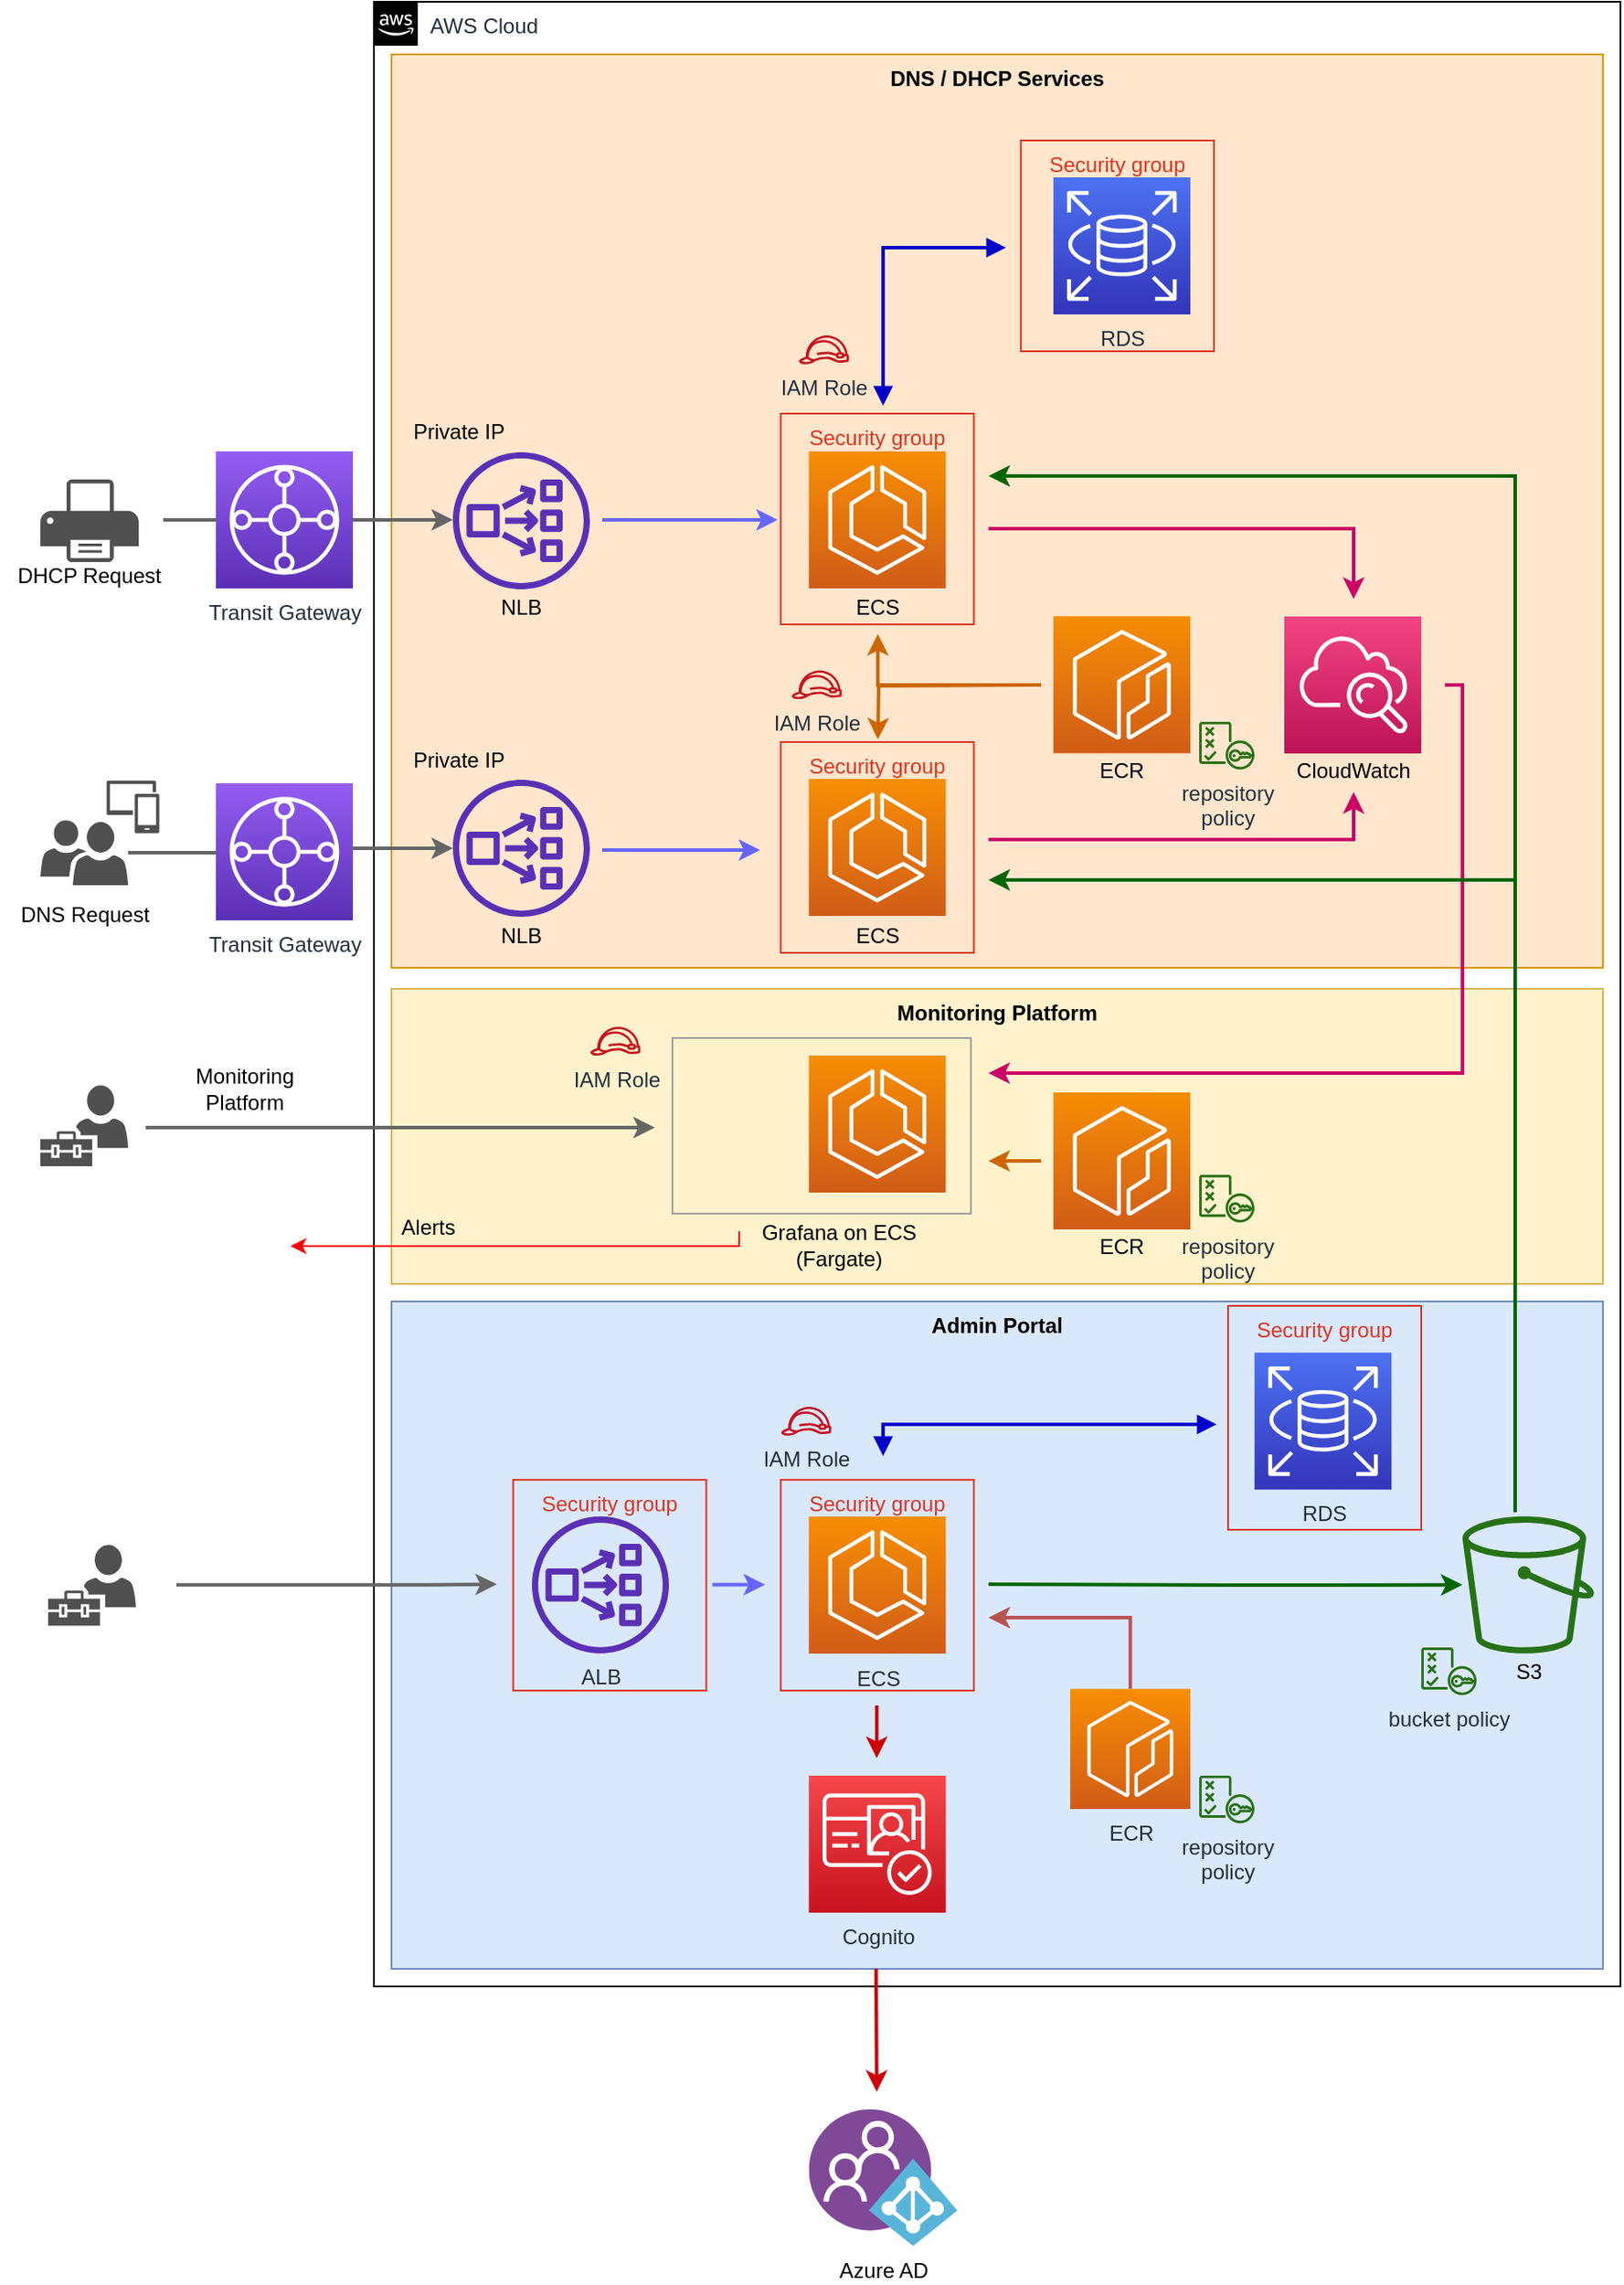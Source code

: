 <mxfile version="13.6.4" type="google"><diagram id="9MO6uvC0R2wSckzGNIwa" name="Page-1"><mxGraphModel dx="3610" dy="2006" grid="1" gridSize="10" guides="1" tooltips="1" connect="1" arrows="1" fold="1" page="0" pageScale="1" pageWidth="827" pageHeight="1169" math="0" shadow="0"><root><mxCell id="0"/><mxCell id="1" parent="0"/><mxCell id="NAixXiFrhquAeeg1MCdx-25" value="Security group" style="fillColor=none;strokeColor=#DD3522;verticalAlign=top;fontStyle=0;fontColor=#DD3522;" vertex="1" parent="1"><mxGeometry x="158.43" y="598.18" width="110" height="120" as="geometry"/></mxCell><mxCell id="9-9kvyiUO59uA4K4BosA-84" value="AWS Cloud" style="points=[[0,0],[0.25,0],[0.5,0],[0.75,0],[1,0],[1,0.25],[1,0.5],[1,0.75],[1,1],[0.75,1],[0.5,1],[0.25,1],[0,1],[0,0.75],[0,0.5],[0,0.25]];outlineConnect=0;gradientColor=none;html=1;whiteSpace=wrap;fontSize=12;fontStyle=0;shape=mxgraph.aws4.group;grIcon=mxgraph.aws4.group_aws_cloud_alt;strokeColor=#000000;fillColor=none;verticalAlign=top;align=left;spacingLeft=30;fontColor=#232F3E;dashed=0;" parent="1" vertex="1"><mxGeometry x="-320" y="-150" width="710" height="1130" as="geometry"/></mxCell><mxCell id="9-9kvyiUO59uA4K4BosA-189" value="Admin Portal" style="fillColor=#dae8fc;strokeColor=#6c8ebf;dashed=0;verticalAlign=top;fontStyle=1;" parent="1" vertex="1"><mxGeometry x="-310" y="590" width="690" height="380" as="geometry"/></mxCell><mxCell id="9-9kvyiUO59uA4K4BosA-188" value="Monitoring Platform" style="fillColor=#fff2cc;strokeColor=#d6b656;dashed=0;verticalAlign=top;fontStyle=1;" parent="1" vertex="1"><mxGeometry x="-310" y="412" width="690" height="168" as="geometry"/></mxCell><mxCell id="9-9kvyiUO59uA4K4BosA-187" value="DNS / DHCP Services" style="fillColor=#ffe6cc;strokeColor=#d79b00;dashed=0;verticalAlign=top;fontStyle=1;" parent="1" vertex="1"><mxGeometry x="-310" y="-120" width="690" height="520" as="geometry"/></mxCell><mxCell id="9-9kvyiUO59uA4K4BosA-138" style="edgeStyle=orthogonalEdgeStyle;rounded=0;orthogonalLoop=1;jettySize=auto;html=1;strokeColor=#666666;strokeWidth=2;" parent="1" source="AiLHbRzSf-J2AkT8xo80-5" edge="1" target="9-9kvyiUO59uA4K4BosA-106"><mxGeometry relative="1" as="geometry"><mxPoint x="-370" y="334" as="targetPoint"/></mxGeometry></mxCell><mxCell id="AiLHbRzSf-J2AkT8xo80-5" value="" style="pointerEvents=1;shadow=0;dashed=0;html=1;strokeColor=none;labelPosition=center;verticalLabelPosition=bottom;verticalAlign=top;align=center;fillColor=#505050;shape=mxgraph.mscae.intune.user_group" parent="1" vertex="1"><mxGeometry x="-510" y="316" width="50" height="37" as="geometry"/></mxCell><mxCell id="AiLHbRzSf-J2AkT8xo80-6" value="" style="pointerEvents=1;shadow=0;dashed=0;html=1;strokeColor=none;labelPosition=center;verticalLabelPosition=bottom;verticalAlign=top;align=center;fillColor=#505050;shape=mxgraph.mscae.intune.user_management" parent="1" vertex="1"><mxGeometry x="-505.59" y="728.57" width="50" height="46" as="geometry"/></mxCell><mxCell id="AiLHbRzSf-J2AkT8xo80-9" value="Grafana on ECS (Fargate)" style="text;html=1;strokeColor=none;fillColor=none;align=center;verticalAlign=middle;whiteSpace=wrap;rounded=0;" parent="1" vertex="1"><mxGeometry x="-110" y="549" width="110" height="18" as="geometry"/></mxCell><mxCell id="AiLHbRzSf-J2AkT8xo80-28" value="" style="pointerEvents=1;shadow=0;dashed=0;html=1;strokeColor=none;labelPosition=center;verticalLabelPosition=bottom;verticalAlign=top;align=center;fillColor=#505050;shape=mxgraph.mscae.intune.device_group" parent="1" vertex="1"><mxGeometry x="-472.25" y="293.5" width="30" height="29.88" as="geometry"/></mxCell><mxCell id="AiLHbRzSf-J2AkT8xo80-29" value="DNS Request" style="text;html=1;strokeColor=none;fillColor=none;align=center;verticalAlign=middle;whiteSpace=wrap;rounded=0;" parent="1" vertex="1"><mxGeometry x="-523.25" y="360" width="76.5" height="20" as="geometry"/></mxCell><mxCell id="AiLHbRzSf-J2AkT8xo80-38" value="S3" style="text;html=1;strokeColor=none;fillColor=none;align=center;verticalAlign=middle;whiteSpace=wrap;rounded=0;" parent="1" vertex="1"><mxGeometry x="317.5" y="790.57" width="40" height="20" as="geometry"/></mxCell><mxCell id="9-9kvyiUO59uA4K4BosA-87" style="edgeStyle=orthogonalEdgeStyle;rounded=0;orthogonalLoop=1;jettySize=auto;html=1;entryX=1;entryY=0.5;entryDx=0;entryDy=0;strokeColor=#FF0000;" parent="1" edge="1"><mxGeometry relative="1" as="geometry"><mxPoint x="-112" y="550" as="sourcePoint"/><mxPoint x="-367.59" y="558.5" as="targetPoint"/><Array as="points"><mxPoint x="-112" y="559"/></Array></mxGeometry></mxCell><mxCell id="Zwe5Y7tv6AMG9vgAHVcf-47" value="DHCP Request" style="text;html=1;strokeColor=none;fillColor=none;align=center;verticalAlign=middle;whiteSpace=wrap;rounded=0;" parent="1" vertex="1"><mxGeometry x="-532.12" y="150" width="100.25" height="54.5" as="geometry"/></mxCell><mxCell id="Zwe5Y7tv6AMG9vgAHVcf-50" value="" style="pointerEvents=1;shadow=0;dashed=0;html=1;strokeColor=none;fillColor=#505050;labelPosition=center;verticalLabelPosition=bottom;verticalAlign=top;outlineConnect=0;align=center;shape=mxgraph.office.devices.printer;" parent="1" vertex="1"><mxGeometry x="-510" y="122" width="56" height="47" as="geometry"/></mxCell><mxCell id="9-9kvyiUO59uA4K4BosA-1" style="edgeStyle=orthogonalEdgeStyle;rounded=0;orthogonalLoop=1;jettySize=auto;html=1;strokeColor=#666666;strokeWidth=2;" parent="1" edge="1" target="9-9kvyiUO59uA4K4BosA-105"><mxGeometry relative="1" as="geometry"><mxPoint x="-370" y="145" as="targetPoint"/><mxPoint x="-440" y="145" as="sourcePoint"/></mxGeometry></mxCell><mxCell id="9-9kvyiUO59uA4K4BosA-205" style="edgeStyle=orthogonalEdgeStyle;rounded=0;orthogonalLoop=1;jettySize=auto;html=1;strokeColor=#666666;strokeWidth=2;" parent="1" edge="1"><mxGeometry relative="1" as="geometry"><mxPoint x="-450" y="491" as="sourcePoint"/><mxPoint x="-160" y="491" as="targetPoint"/></mxGeometry></mxCell><mxCell id="9-9kvyiUO59uA4K4BosA-31" value="" style="pointerEvents=1;shadow=0;dashed=0;html=1;strokeColor=none;labelPosition=center;verticalLabelPosition=bottom;verticalAlign=top;align=center;fillColor=#505050;shape=mxgraph.mscae.intune.user_management" parent="1" vertex="1"><mxGeometry x="-510" y="467" width="50" height="46" as="geometry"/></mxCell><mxCell id="9-9kvyiUO59uA4K4BosA-35" value="Monitoring Platform" style="text;html=1;strokeColor=none;fillColor=none;align=center;verticalAlign=middle;whiteSpace=wrap;rounded=0;" parent="1" vertex="1"><mxGeometry x="-431.87" y="459" width="77" height="20" as="geometry"/></mxCell><mxCell id="9-9kvyiUO59uA4K4BosA-59" value="CloudWatch" style="text;html=1;strokeColor=none;fillColor=none;align=center;verticalAlign=middle;whiteSpace=wrap;rounded=0;" parent="1" vertex="1"><mxGeometry x="217.5" y="278" width="40" height="20" as="geometry"/></mxCell><mxCell id="9-9kvyiUO59uA4K4BosA-70" value="" style="shape=image;html=1;verticalAlign=top;verticalLabelPosition=bottom;labelBackgroundColor=#ffffff;imageAspect=0;aspect=fixed;image=https://cdn3.iconfinder.com/data/icons/social-network-30/512/social-08-128.png" parent="1" vertex="1"><mxGeometry x="-424" y="537" width="48" height="48" as="geometry"/></mxCell><mxCell id="9-9kvyiUO59uA4K4BosA-74" value="Alerts" style="text;html=1;strokeColor=none;fillColor=none;align=center;verticalAlign=middle;whiteSpace=wrap;rounded=0;" parent="1" vertex="1"><mxGeometry x="-309.18" y="537.5" width="40" height="20" as="geometry"/></mxCell><mxCell id="9-9kvyiUO59uA4K4BosA-134" style="edgeStyle=orthogonalEdgeStyle;rounded=0;orthogonalLoop=1;jettySize=auto;html=1;strokeColor=#6666FF;strokeWidth=2;" parent="1" edge="1"><mxGeometry relative="1" as="geometry"><mxPoint x="-190" y="145" as="sourcePoint"/><mxPoint x="-90" y="145" as="targetPoint"/></mxGeometry></mxCell><mxCell id="9-9kvyiUO59uA4K4BosA-105" value="" style="outlineConnect=0;fontColor=#232F3E;gradientColor=none;fillColor=#5A30B5;strokeColor=none;dashed=0;verticalLabelPosition=bottom;verticalAlign=top;align=center;html=1;fontSize=12;fontStyle=1;aspect=fixed;pointerEvents=1;shape=mxgraph.aws4.network_load_balancer;" parent="1" vertex="1"><mxGeometry x="-275" y="106.5" width="78" height="78" as="geometry"/></mxCell><mxCell id="9-9kvyiUO59uA4K4BosA-135" style="edgeStyle=orthogonalEdgeStyle;rounded=0;orthogonalLoop=1;jettySize=auto;html=1;strokeColor=#6666FF;strokeWidth=2;" parent="1" edge="1"><mxGeometry relative="1" as="geometry"><mxPoint x="-190" y="333" as="sourcePoint"/><mxPoint x="-100" y="333" as="targetPoint"/></mxGeometry></mxCell><mxCell id="9-9kvyiUO59uA4K4BosA-106" value="" style="outlineConnect=0;fontColor=#232F3E;gradientColor=none;fillColor=#5A30B5;strokeColor=none;dashed=0;verticalLabelPosition=bottom;verticalAlign=top;align=center;html=1;fontSize=12;fontStyle=0;aspect=fixed;pointerEvents=1;shape=mxgraph.aws4.network_load_balancer;" parent="1" vertex="1"><mxGeometry x="-275" y="293" width="78" height="78" as="geometry"/></mxCell><mxCell id="9-9kvyiUO59uA4K4BosA-129" style="edgeStyle=orthogonalEdgeStyle;rounded=0;orthogonalLoop=1;jettySize=auto;html=1;strokeColor=#CC0066;strokeWidth=2;" parent="1" edge="1"><mxGeometry relative="1" as="geometry"><mxPoint x="30" y="150" as="sourcePoint"/><mxPoint x="238" y="190" as="targetPoint"/><Array as="points"><mxPoint x="238" y="150"/></Array></mxGeometry></mxCell><mxCell id="9-9kvyiUO59uA4K4BosA-107" value="" style="outlineConnect=0;fontColor=#232F3E;gradientColor=#F78E04;gradientDirection=north;fillColor=#D05C17;strokeColor=#ffffff;dashed=0;verticalLabelPosition=bottom;verticalAlign=top;align=center;html=1;fontSize=12;fontStyle=0;aspect=fixed;shape=mxgraph.aws4.resourceIcon;resIcon=mxgraph.aws4.ecs;" parent="1" vertex="1"><mxGeometry x="-72.3" y="106" width="78" height="78" as="geometry"/></mxCell><mxCell id="9-9kvyiUO59uA4K4BosA-130" style="edgeStyle=orthogonalEdgeStyle;rounded=0;orthogonalLoop=1;jettySize=auto;html=1;strokeColor=#CC0066;strokeWidth=2;" parent="1" edge="1"><mxGeometry relative="1" as="geometry"><mxPoint x="30" y="327" as="sourcePoint"/><mxPoint x="238" y="300" as="targetPoint"/><Array as="points"><mxPoint x="238" y="327"/></Array></mxGeometry></mxCell><mxCell id="9-9kvyiUO59uA4K4BosA-109" value="" style="outlineConnect=0;fontColor=#232F3E;gradientColor=#F78E04;gradientDirection=north;fillColor=#D05C17;strokeColor=#ffffff;dashed=0;verticalLabelPosition=bottom;verticalAlign=top;align=center;html=1;fontSize=12;fontStyle=0;aspect=fixed;shape=mxgraph.aws4.resourceIcon;resIcon=mxgraph.aws4.ecs;" parent="1" vertex="1"><mxGeometry x="-72.3" y="292.5" width="78" height="78" as="geometry"/></mxCell><mxCell id="9-9kvyiUO59uA4K4BosA-115" style="edgeStyle=orthogonalEdgeStyle;rounded=0;orthogonalLoop=1;jettySize=auto;html=1;strokeColor=#CC6600;strokeWidth=2;" parent="1" edge="1"><mxGeometry relative="1" as="geometry"><mxPoint x="60" y="239" as="sourcePoint"/><mxPoint x="-33" y="210" as="targetPoint"/><Array as="points"><mxPoint x="-33" y="239"/></Array></mxGeometry></mxCell><mxCell id="9-9kvyiUO59uA4K4BosA-127" style="edgeStyle=orthogonalEdgeStyle;rounded=0;orthogonalLoop=1;jettySize=auto;html=1;strokeColor=#CC6600;strokeWidth=2;" parent="1" edge="1"><mxGeometry relative="1" as="geometry"><mxPoint x="50" y="239" as="sourcePoint"/><mxPoint x="-33" y="270" as="targetPoint"/></mxGeometry></mxCell><mxCell id="9-9kvyiUO59uA4K4BosA-113" value="" style="outlineConnect=0;fontColor=#232F3E;gradientColor=#F78E04;gradientDirection=north;fillColor=#D05C17;strokeColor=#ffffff;dashed=0;verticalLabelPosition=bottom;verticalAlign=top;align=center;html=1;fontSize=12;fontStyle=0;aspect=fixed;shape=mxgraph.aws4.resourceIcon;resIcon=mxgraph.aws4.ecr;" parent="1" vertex="1"><mxGeometry x="67" y="199.88" width="78" height="78" as="geometry"/></mxCell><mxCell id="9-9kvyiUO59uA4K4BosA-192" style="edgeStyle=orthogonalEdgeStyle;rounded=0;orthogonalLoop=1;jettySize=auto;html=1;strokeColor=#CC0066;strokeWidth=2;" parent="1" edge="1"><mxGeometry relative="1" as="geometry"><mxPoint x="290" y="239" as="sourcePoint"/><mxPoint x="30" y="460" as="targetPoint"/><Array as="points"><mxPoint x="300" y="239"/><mxPoint x="300" y="460"/></Array></mxGeometry></mxCell><mxCell id="9-9kvyiUO59uA4K4BosA-122" value="" style="outlineConnect=0;fontColor=#232F3E;gradientColor=#F34482;gradientDirection=north;fillColor=#BC1356;strokeColor=#ffffff;dashed=0;verticalLabelPosition=bottom;verticalAlign=top;align=center;html=1;fontSize=12;fontStyle=0;aspect=fixed;shape=mxgraph.aws4.resourceIcon;resIcon=mxgraph.aws4.cloudwatch;" parent="1" vertex="1"><mxGeometry x="198.5" y="200" width="78" height="78" as="geometry"/></mxCell><mxCell id="9-9kvyiUO59uA4K4BosA-176" style="edgeStyle=orthogonalEdgeStyle;rounded=0;orthogonalLoop=1;jettySize=auto;html=1;strokeColor=#006600;strokeWidth=2;" parent="1" edge="1"><mxGeometry relative="1" as="geometry"><mxPoint x="330" y="590" as="sourcePoint"/><mxPoint x="30" y="350" as="targetPoint"/><Array as="points"><mxPoint x="330" y="350"/></Array></mxGeometry></mxCell><mxCell id="9-9kvyiUO59uA4K4BosA-178" style="edgeStyle=orthogonalEdgeStyle;rounded=0;orthogonalLoop=1;jettySize=auto;html=1;strokeColor=#006600;strokeWidth=2;" parent="1" edge="1"><mxGeometry relative="1" as="geometry"><mxPoint x="330" y="710" as="sourcePoint"/><mxPoint x="30" y="120" as="targetPoint"/><Array as="points"><mxPoint x="330" y="120"/></Array></mxGeometry></mxCell><mxCell id="9-9kvyiUO59uA4K4BosA-141" value="" style="outlineConnect=0;fontColor=#232F3E;gradientColor=none;fillColor=#277116;strokeColor=none;dashed=0;verticalLabelPosition=bottom;verticalAlign=top;align=center;html=1;fontSize=12;fontStyle=0;aspect=fixed;pointerEvents=1;shape=mxgraph.aws4.bucket;" parent="1" vertex="1"><mxGeometry x="300" y="712.43" width="75" height="78" as="geometry"/></mxCell><mxCell id="9-9kvyiUO59uA4K4BosA-149" value="RDS" style="outlineConnect=0;fontColor=#232F3E;gradientColor=#4D72F3;gradientDirection=north;fillColor=#3334B9;strokeColor=#ffffff;dashed=0;verticalLabelPosition=bottom;verticalAlign=top;align=center;html=1;fontSize=12;fontStyle=0;aspect=fixed;shape=mxgraph.aws4.resourceIcon;resIcon=mxgraph.aws4.rds;" parent="1" vertex="1"><mxGeometry x="181.57" y="619.18" width="78" height="78" as="geometry"/></mxCell><mxCell id="9-9kvyiUO59uA4K4BosA-152" value="Private IP" style="text;html=1;strokeColor=none;fillColor=none;align=center;verticalAlign=middle;whiteSpace=wrap;rounded=0;" parent="1" vertex="1"><mxGeometry x="-301.71" y="271.5" width="61" height="20" as="geometry"/></mxCell><mxCell id="9-9kvyiUO59uA4K4BosA-157" value="ECR" style="text;html=1;strokeColor=none;fillColor=none;align=center;verticalAlign=middle;whiteSpace=wrap;rounded=0;" parent="1" vertex="1"><mxGeometry x="86" y="278" width="40" height="20" as="geometry"/></mxCell><mxCell id="9-9kvyiUO59uA4K4BosA-158" value="ECS" style="text;html=1;strokeColor=none;fillColor=none;align=center;verticalAlign=middle;whiteSpace=wrap;rounded=0;" parent="1" vertex="1"><mxGeometry x="-53.3" y="184.5" width="40" height="20" as="geometry"/></mxCell><mxCell id="9-9kvyiUO59uA4K4BosA-159" value="ECS" style="text;html=1;strokeColor=none;fillColor=none;align=center;verticalAlign=middle;whiteSpace=wrap;rounded=0;" parent="1" vertex="1"><mxGeometry x="-53.3" y="371.5" width="40" height="20" as="geometry"/></mxCell><mxCell id="9-9kvyiUO59uA4K4BosA-160" value="NLB" style="text;html=1;strokeColor=none;fillColor=none;align=center;verticalAlign=middle;whiteSpace=wrap;rounded=0;" parent="1" vertex="1"><mxGeometry x="-256" y="184.5" width="40" height="20" as="geometry"/></mxCell><mxCell id="9-9kvyiUO59uA4K4BosA-163" value="NLB" style="text;html=1;strokeColor=none;fillColor=none;align=center;verticalAlign=middle;whiteSpace=wrap;rounded=0;" parent="1" vertex="1"><mxGeometry x="-256" y="371.5" width="40" height="20" as="geometry"/></mxCell><mxCell id="Zwe5Y7tv6AMG9vgAHVcf-19" value="Azure AD" style="aspect=fixed;html=1;points=[];align=center;image;fontSize=12;image=img/lib/mscae/Azure_AD_B2C.svg;" parent="1" vertex="1"><mxGeometry x="-72.3" y="1050" width="84.58" height="77.81" as="geometry"/></mxCell><mxCell id="9-9kvyiUO59uA4K4BosA-220" style="edgeStyle=orthogonalEdgeStyle;rounded=0;orthogonalLoop=1;jettySize=auto;html=1;strokeColor=#006600;strokeWidth=2;" parent="1" target="9-9kvyiUO59uA4K4BosA-141" edge="1"><mxGeometry relative="1" as="geometry"><mxPoint x="30" y="751" as="sourcePoint"/></mxGeometry></mxCell><mxCell id="9-9kvyiUO59uA4K4BosA-200" value="" style="outlineConnect=0;fontColor=#232F3E;gradientColor=#F78E04;gradientDirection=north;fillColor=#D05C17;strokeColor=#ffffff;dashed=0;verticalLabelPosition=bottom;verticalAlign=top;align=center;html=1;fontSize=12;fontStyle=0;aspect=fixed;shape=mxgraph.aws4.resourceIcon;resIcon=mxgraph.aws4.ecs;" parent="1" vertex="1"><mxGeometry x="-72.3" y="450" width="78" height="78" as="geometry"/></mxCell><mxCell id="9-9kvyiUO59uA4K4BosA-202" style="edgeStyle=orthogonalEdgeStyle;rounded=0;orthogonalLoop=1;jettySize=auto;html=1;strokeColor=#CC6600;strokeWidth=2;" parent="1" edge="1"><mxGeometry relative="1" as="geometry"><mxPoint x="60" y="510" as="sourcePoint"/><mxPoint x="30" y="510" as="targetPoint"/></mxGeometry></mxCell><mxCell id="9-9kvyiUO59uA4K4BosA-201" value="" style="outlineConnect=0;fontColor=#232F3E;gradientColor=#F78E04;gradientDirection=north;fillColor=#D05C17;strokeColor=#ffffff;dashed=0;verticalLabelPosition=bottom;verticalAlign=top;align=center;html=1;fontSize=12;fontStyle=0;aspect=fixed;shape=mxgraph.aws4.resourceIcon;resIcon=mxgraph.aws4.ecr;" parent="1" vertex="1"><mxGeometry x="67" y="471" width="78" height="78" as="geometry"/></mxCell><mxCell id="9-9kvyiUO59uA4K4BosA-203" value="ECR" style="text;html=1;strokeColor=none;fillColor=none;align=center;verticalAlign=middle;whiteSpace=wrap;rounded=0;" parent="1" vertex="1"><mxGeometry x="86" y="549" width="40" height="20" as="geometry"/></mxCell><mxCell id="Zwe5Y7tv6AMG9vgAHVcf-15" value="" style="shape=image;html=1;verticalAlign=top;verticalLabelPosition=bottom;labelBackgroundColor=#ffffff;imageAspect=0;aspect=fixed;image=https://cdn4.iconfinder.com/data/icons/logos-brands-5/24/grafana-128.png" parent="1" vertex="1"><mxGeometry x="-146.23" y="457" width="68" height="68" as="geometry"/></mxCell><mxCell id="9-9kvyiUO59uA4K4BosA-206" value="" style="rounded=0;whiteSpace=wrap;html=1;strokeColor=#A1A1A1;fillColor=none;" parent="1" vertex="1"><mxGeometry x="-150" y="440" width="170" height="100" as="geometry"/></mxCell><mxCell id="9-9kvyiUO59uA4K4BosA-210" value="Cognito&lt;br&gt;" style="outlineConnect=0;fontColor=#232F3E;gradientColor=#F54749;gradientDirection=north;fillColor=#C7131F;strokeColor=#ffffff;dashed=0;verticalLabelPosition=bottom;verticalAlign=top;align=center;html=1;fontSize=12;fontStyle=0;aspect=fixed;shape=mxgraph.aws4.resourceIcon;resIcon=mxgraph.aws4.cognito;" parent="1" vertex="1"><mxGeometry x="-72.3" y="860" width="78" height="78" as="geometry"/></mxCell><mxCell id="9-9kvyiUO59uA4K4BosA-231" value="" style="edgeStyle=orthogonalEdgeStyle;html=1;endArrow=block;elbow=vertical;startArrow=block;startFill=1;endFill=1;strokeColor=#0000CC;rounded=0;strokeWidth=2;" parent="1" edge="1"><mxGeometry width="100" relative="1" as="geometry"><mxPoint x="-30" y="678" as="sourcePoint"/><mxPoint x="160" y="660" as="targetPoint"/><Array as="points"><mxPoint x="-30" y="660"/></Array></mxGeometry></mxCell><mxCell id="iMxpz6M9b-CzHR5uXrkI-1" value="RDS" style="outlineConnect=0;fontColor=#232F3E;gradientColor=#4D72F3;gradientDirection=north;fillColor=#3334B9;strokeColor=#ffffff;dashed=0;verticalLabelPosition=bottom;verticalAlign=top;align=center;html=1;fontSize=12;fontStyle=0;aspect=fixed;shape=mxgraph.aws4.resourceIcon;resIcon=mxgraph.aws4.rds;" parent="1" vertex="1"><mxGeometry x="67.0" y="-50.0" width="78" height="78" as="geometry"/></mxCell><mxCell id="iMxpz6M9b-CzHR5uXrkI-2" value="" style="edgeStyle=orthogonalEdgeStyle;html=1;endArrow=block;elbow=vertical;startArrow=block;startFill=1;endFill=1;strokeColor=#0000CC;rounded=0;strokeWidth=2;" parent="1" edge="1"><mxGeometry width="100" relative="1" as="geometry"><mxPoint x="-30" y="80" as="sourcePoint"/><mxPoint x="40" y="-10" as="targetPoint"/><Array as="points"><mxPoint x="-30" y="-10"/></Array></mxGeometry></mxCell><mxCell id="b-nBgKYfW51M7RJ4Bktz-7" style="edgeStyle=orthogonalEdgeStyle;rounded=0;orthogonalLoop=1;jettySize=auto;html=1;strokeColor=#666666;strokeWidth=2;" parent="1" edge="1"><mxGeometry relative="1" as="geometry"><mxPoint x="-250" y="751" as="targetPoint"/><mxPoint x="-432.5" y="751.4" as="sourcePoint"/><Array as="points"><mxPoint x="-290" y="751"/><mxPoint x="-290" y="751"/></Array></mxGeometry></mxCell><mxCell id="b-nBgKYfW51M7RJ4Bktz-8" style="edgeStyle=orthogonalEdgeStyle;rounded=0;orthogonalLoop=1;jettySize=auto;html=1;strokeColor=#6666FF;strokeWidth=2;" parent="1" edge="1"><mxGeometry relative="1" as="geometry"><mxPoint x="-127.23" y="751.24" as="sourcePoint"/><mxPoint x="-97.23" y="751.24" as="targetPoint"/></mxGeometry></mxCell><mxCell id="b-nBgKYfW51M7RJ4Bktz-9" value="ALB" style="outlineConnect=0;fontColor=#232F3E;gradientColor=none;fillColor=#5A30B5;strokeColor=none;dashed=0;verticalLabelPosition=bottom;verticalAlign=top;align=center;html=1;fontSize=12;fontStyle=0;aspect=fixed;pointerEvents=1;shape=mxgraph.aws4.network_load_balancer;" parent="1" vertex="1"><mxGeometry x="-230" y="712.43" width="78" height="78" as="geometry"/></mxCell><mxCell id="b-nBgKYfW51M7RJ4Bktz-10" value="ECS" style="outlineConnect=0;fontColor=#232F3E;gradientColor=#F78E04;gradientDirection=north;fillColor=#D05C17;strokeColor=#ffffff;dashed=0;verticalLabelPosition=bottom;verticalAlign=top;align=center;html=1;fontSize=12;fontStyle=0;aspect=fixed;shape=mxgraph.aws4.resourceIcon;resIcon=mxgraph.aws4.ecs;" parent="1" vertex="1"><mxGeometry x="-72.3" y="712.5" width="78" height="78" as="geometry"/></mxCell><mxCell id="ojEpdzs_7g75hfdYQlUM-5" style="edgeStyle=orthogonalEdgeStyle;rounded=0;orthogonalLoop=1;jettySize=auto;html=1;strokeColor=#b85450;fillColor=#f8cecc;strokeWidth=2;" parent="1" source="ojEpdzs_7g75hfdYQlUM-1" edge="1"><mxGeometry relative="1" as="geometry"><Array as="points"><mxPoint x="111" y="770"/></Array><mxPoint x="30" y="770" as="targetPoint"/></mxGeometry></mxCell><mxCell id="ojEpdzs_7g75hfdYQlUM-1" value="ECR" style="outlineConnect=0;fontColor=#232F3E;gradientColor=#F78E04;gradientDirection=north;fillColor=#D05C17;strokeColor=#ffffff;dashed=0;verticalLabelPosition=bottom;verticalAlign=top;align=center;html=1;fontSize=12;fontStyle=0;aspect=fixed;shape=mxgraph.aws4.resourceIcon;resIcon=mxgraph.aws4.ecr;" parent="1" vertex="1"><mxGeometry x="76.57" y="810.57" width="68.43" height="68.43" as="geometry"/></mxCell><mxCell id="NAixXiFrhquAeeg1MCdx-1" style="edgeStyle=orthogonalEdgeStyle;rounded=0;orthogonalLoop=1;jettySize=auto;html=1;strokeColor=#CC0000;strokeWidth=2;" edge="1" parent="1"><mxGeometry relative="1" as="geometry"><mxPoint x="-33.63" y="1040" as="targetPoint"/><mxPoint x="-34" y="970" as="sourcePoint"/><Array as="points"><mxPoint x="-33.3" y="970"/><mxPoint x="-33.3" y="970"/></Array></mxGeometry></mxCell><mxCell id="NAixXiFrhquAeeg1MCdx-2" value="IAM Role" style="outlineConnect=0;fontColor=#232F3E;gradientColor=none;fillColor=#C7131F;strokeColor=none;dashed=0;verticalLabelPosition=bottom;verticalAlign=top;align=center;html=1;fontSize=12;fontStyle=0;aspect=fixed;pointerEvents=1;shape=mxgraph.aws4.role;" vertex="1" parent="1"><mxGeometry x="-78.23" y="40" width="29" height="16.36" as="geometry"/></mxCell><mxCell id="NAixXiFrhquAeeg1MCdx-3" value="Security group" style="fillColor=none;strokeColor=#DD3522;verticalAlign=top;fontStyle=0;fontColor=#DD3522;" vertex="1" parent="1"><mxGeometry x="48.43" y="-71" width="110" height="120" as="geometry"/></mxCell><mxCell id="NAixXiFrhquAeeg1MCdx-5" value="Security group" style="fillColor=none;strokeColor=#DD3522;verticalAlign=top;fontStyle=0;fontColor=#DD3522;" vertex="1" parent="1"><mxGeometry x="-88.3" y="84.5" width="110" height="120" as="geometry"/></mxCell><mxCell id="NAixXiFrhquAeeg1MCdx-7" value="Security group" style="fillColor=none;strokeColor=#DD3522;verticalAlign=top;fontStyle=0;fontColor=#DD3522;" vertex="1" parent="1"><mxGeometry x="-88.3" y="271.5" width="110" height="120" as="geometry"/></mxCell><mxCell id="NAixXiFrhquAeeg1MCdx-8" value="Security group" style="fillColor=none;strokeColor=#DD3522;verticalAlign=top;fontStyle=0;fontColor=#DD3522;" vertex="1" parent="1"><mxGeometry x="-88.3" y="691.57" width="110" height="120" as="geometry"/></mxCell><mxCell id="NAixXiFrhquAeeg1MCdx-9" value="Security group" style="fillColor=none;strokeColor=#DD3522;verticalAlign=top;fontStyle=0;fontColor=#DD3522;" vertex="1" parent="1"><mxGeometry x="-240.71" y="691.57" width="110" height="120" as="geometry"/></mxCell><mxCell id="NAixXiFrhquAeeg1MCdx-14" style="edgeStyle=orthogonalEdgeStyle;rounded=0;orthogonalLoop=1;jettySize=auto;html=1;strokeColor=#CC0000;strokeWidth=2;" edge="1" parent="1"><mxGeometry relative="1" as="geometry"><mxPoint x="-33.63" y="850" as="targetPoint"/><mxPoint x="-33.63" y="820" as="sourcePoint"/><Array as="points"><mxPoint x="-33.63" y="820"/><mxPoint x="-33.63" y="820"/></Array></mxGeometry></mxCell><mxCell id="NAixXiFrhquAeeg1MCdx-16" value="IAM Role" style="outlineConnect=0;fontColor=#232F3E;gradientColor=none;fillColor=#C7131F;strokeColor=none;dashed=0;verticalLabelPosition=bottom;verticalAlign=top;align=center;html=1;fontSize=12;fontStyle=0;aspect=fixed;pointerEvents=1;shape=mxgraph.aws4.role;" vertex="1" parent="1"><mxGeometry x="-82.3" y="230.7" width="29" height="16.36" as="geometry"/></mxCell><mxCell id="NAixXiFrhquAeeg1MCdx-17" value="IAM Role" style="outlineConnect=0;fontColor=#232F3E;gradientColor=none;fillColor=#C7131F;strokeColor=none;dashed=0;verticalLabelPosition=bottom;verticalAlign=top;align=center;html=1;fontSize=12;fontStyle=0;aspect=fixed;pointerEvents=1;shape=mxgraph.aws4.role;" vertex="1" parent="1"><mxGeometry x="-88.3" y="650" width="29" height="16.36" as="geometry"/></mxCell><mxCell id="NAixXiFrhquAeeg1MCdx-18" value="IAM Role" style="outlineConnect=0;fontColor=#232F3E;gradientColor=none;fillColor=#C7131F;strokeColor=none;dashed=0;verticalLabelPosition=bottom;verticalAlign=top;align=center;html=1;fontSize=12;fontStyle=0;aspect=fixed;pointerEvents=1;shape=mxgraph.aws4.role;" vertex="1" parent="1"><mxGeometry x="-197" y="433.64" width="29" height="16.36" as="geometry"/></mxCell><mxCell id="NAixXiFrhquAeeg1MCdx-19" value="bucket policy&lt;br&gt;" style="outlineConnect=0;fontColor=#232F3E;gradientColor=none;fillColor=#277116;strokeColor=none;dashed=0;verticalLabelPosition=bottom;verticalAlign=top;align=center;html=1;fontSize=12;fontStyle=0;aspect=fixed;pointerEvents=1;shape=mxgraph.aws4.policy;" vertex="1" parent="1"><mxGeometry x="276.5" y="787.01" width="31.57" height="27.12" as="geometry"/></mxCell><mxCell id="NAixXiFrhquAeeg1MCdx-20" value="repository &lt;br&gt;policy&lt;br&gt;" style="outlineConnect=0;fontColor=#232F3E;gradientColor=none;fillColor=#277116;strokeColor=none;dashed=0;verticalLabelPosition=bottom;verticalAlign=top;align=center;html=1;fontSize=12;fontStyle=0;aspect=fixed;pointerEvents=1;shape=mxgraph.aws4.policy;" vertex="1" parent="1"><mxGeometry x="150" y="860" width="31.57" height="27.12" as="geometry"/></mxCell><mxCell id="NAixXiFrhquAeeg1MCdx-21" value="repository &lt;br&gt;policy&lt;br&gt;" style="outlineConnect=0;fontColor=#232F3E;gradientColor=none;fillColor=#277116;strokeColor=none;dashed=0;verticalLabelPosition=bottom;verticalAlign=top;align=center;html=1;fontSize=12;fontStyle=0;aspect=fixed;pointerEvents=1;shape=mxgraph.aws4.policy;" vertex="1" parent="1"><mxGeometry x="150" y="260" width="31.57" height="27.12" as="geometry"/></mxCell><mxCell id="NAixXiFrhquAeeg1MCdx-22" value="repository &lt;br&gt;policy&lt;br&gt;" style="outlineConnect=0;fontColor=#232F3E;gradientColor=none;fillColor=#277116;strokeColor=none;dashed=0;verticalLabelPosition=bottom;verticalAlign=top;align=center;html=1;fontSize=12;fontStyle=0;aspect=fixed;pointerEvents=1;shape=mxgraph.aws4.policy;" vertex="1" parent="1"><mxGeometry x="150" y="517.88" width="31.57" height="27.12" as="geometry"/></mxCell><mxCell id="NAixXiFrhquAeeg1MCdx-23" value="Private IP" style="text;html=1;strokeColor=none;fillColor=none;align=center;verticalAlign=middle;whiteSpace=wrap;rounded=0;" vertex="1" parent="1"><mxGeometry x="-301.71" y="84.5" width="61" height="20" as="geometry"/></mxCell><mxCell id="NAixXiFrhquAeeg1MCdx-24" value="Transit Gateway" style="outlineConnect=0;fontColor=#232F3E;gradientColor=#945DF2;gradientDirection=north;fillColor=#5A30B5;strokeColor=#ffffff;dashed=0;verticalLabelPosition=bottom;verticalAlign=top;align=center;html=1;fontSize=12;fontStyle=0;aspect=fixed;shape=mxgraph.aws4.resourceIcon;resIcon=mxgraph.aws4.transit_gateway;" vertex="1" parent="1"><mxGeometry x="-410" y="295" width="78" height="78" as="geometry"/></mxCell><mxCell id="NAixXiFrhquAeeg1MCdx-26" value="Security group" style="fillColor=none;strokeColor=#DD3522;verticalAlign=top;fontStyle=0;fontColor=#DD3522;" vertex="1" parent="1"><mxGeometry x="166.5" y="592.5" width="110" height="127.5" as="geometry"/></mxCell><mxCell id="NAixXiFrhquAeeg1MCdx-27" value="Transit Gateway" style="outlineConnect=0;fontColor=#232F3E;gradientColor=#945DF2;gradientDirection=north;fillColor=#5A30B5;strokeColor=#ffffff;dashed=0;verticalLabelPosition=bottom;verticalAlign=top;align=center;html=1;fontSize=12;fontStyle=0;aspect=fixed;shape=mxgraph.aws4.resourceIcon;resIcon=mxgraph.aws4.transit_gateway;" vertex="1" parent="1"><mxGeometry x="-410" y="106.0" width="78" height="78" as="geometry"/></mxCell></root></mxGraphModel></diagram></mxfile>